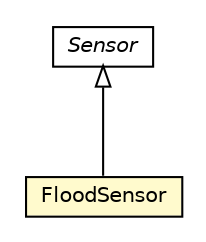 #!/usr/local/bin/dot
#
# Class diagram 
# Generated by UMLGraph version R5_6-24-gf6e263 (http://www.umlgraph.org/)
#

digraph G {
	edge [fontname="Helvetica",fontsize=10,labelfontname="Helvetica",labelfontsize=10];
	node [fontname="Helvetica",fontsize=10,shape=plaintext];
	nodesep=0.25;
	ranksep=0.5;
	// org.universAAL.ontology.device.FloodSensor
	c4032919 [label=<<table title="org.universAAL.ontology.device.FloodSensor" border="0" cellborder="1" cellspacing="0" cellpadding="2" port="p" bgcolor="lemonChiffon" href="./FloodSensor.html">
		<tr><td><table border="0" cellspacing="0" cellpadding="1">
<tr><td align="center" balign="center"> FloodSensor </td></tr>
		</table></td></tr>
		</table>>, URL="./FloodSensor.html", fontname="Helvetica", fontcolor="black", fontsize=10.0];
	// org.universAAL.ontology.device.Sensor
	c4032932 [label=<<table title="org.universAAL.ontology.device.Sensor" border="0" cellborder="1" cellspacing="0" cellpadding="2" port="p" href="./Sensor.html">
		<tr><td><table border="0" cellspacing="0" cellpadding="1">
<tr><td align="center" balign="center"><font face="Helvetica-Oblique"> Sensor </font></td></tr>
		</table></td></tr>
		</table>>, URL="./Sensor.html", fontname="Helvetica", fontcolor="black", fontsize=10.0];
	//org.universAAL.ontology.device.FloodSensor extends org.universAAL.ontology.device.Sensor
	c4032932:p -> c4032919:p [dir=back,arrowtail=empty];
}

